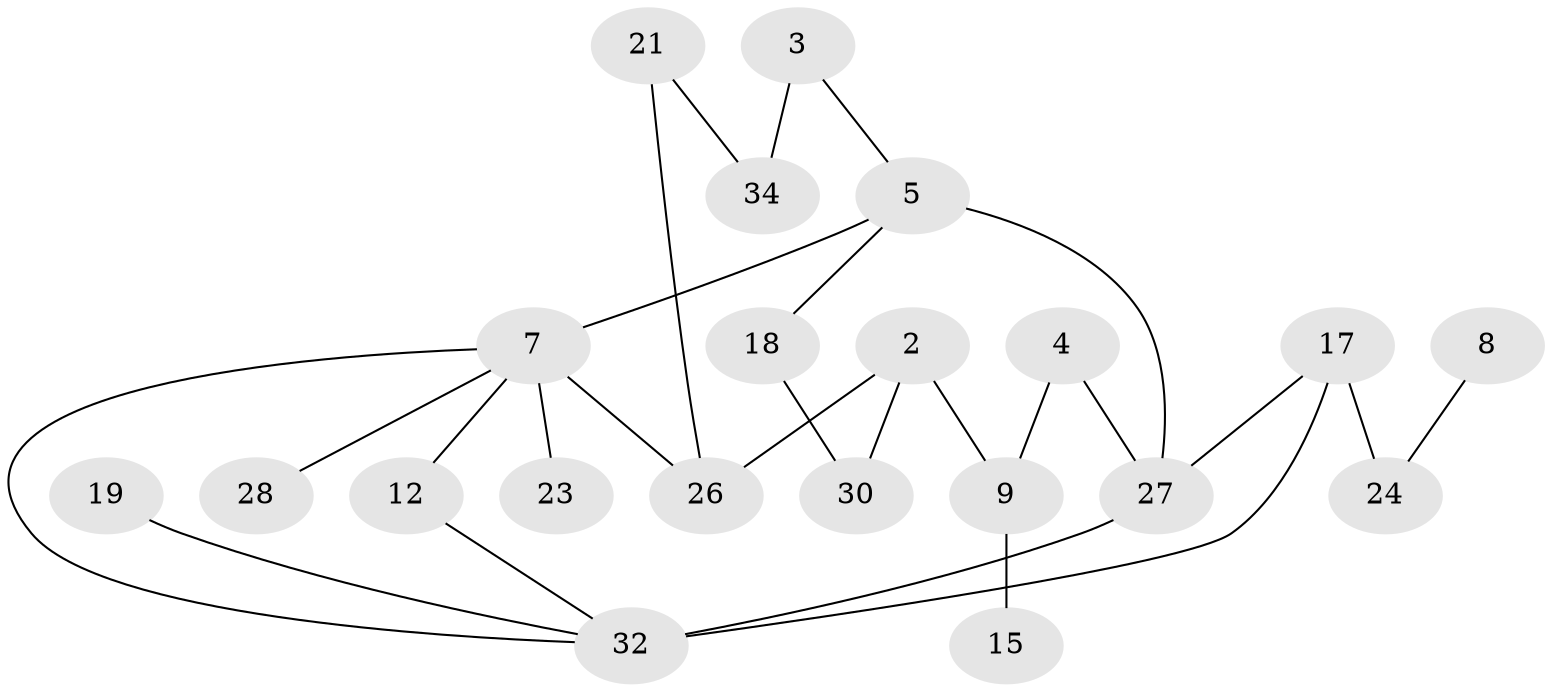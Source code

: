 // original degree distribution, {0: 0.14736842105263157, 3: 0.16842105263157894, 2: 0.37894736842105264, 1: 0.24210526315789474, 4: 0.042105263157894736, 6: 0.010526315789473684, 5: 0.010526315789473684}
// Generated by graph-tools (version 1.1) at 2025/48/03/04/25 22:48:03]
// undirected, 21 vertices, 26 edges
graph export_dot {
  node [color=gray90,style=filled];
  2;
  3;
  4;
  5;
  7;
  8;
  9;
  12;
  15;
  17;
  18;
  19;
  21;
  23;
  24;
  26;
  27;
  28;
  30;
  32;
  34;
  2 -- 9 [weight=1.0];
  2 -- 26 [weight=1.0];
  2 -- 30 [weight=1.0];
  3 -- 5 [weight=1.0];
  3 -- 34 [weight=2.0];
  4 -- 9 [weight=1.0];
  4 -- 27 [weight=1.0];
  5 -- 7 [weight=2.0];
  5 -- 18 [weight=1.0];
  5 -- 27 [weight=1.0];
  7 -- 12 [weight=1.0];
  7 -- 23 [weight=1.0];
  7 -- 26 [weight=2.0];
  7 -- 28 [weight=1.0];
  7 -- 32 [weight=1.0];
  8 -- 24 [weight=1.0];
  9 -- 15 [weight=1.0];
  12 -- 32 [weight=1.0];
  17 -- 24 [weight=4.0];
  17 -- 27 [weight=1.0];
  17 -- 32 [weight=2.0];
  18 -- 30 [weight=1.0];
  19 -- 32 [weight=1.0];
  21 -- 26 [weight=1.0];
  21 -- 34 [weight=1.0];
  27 -- 32 [weight=1.0];
}
